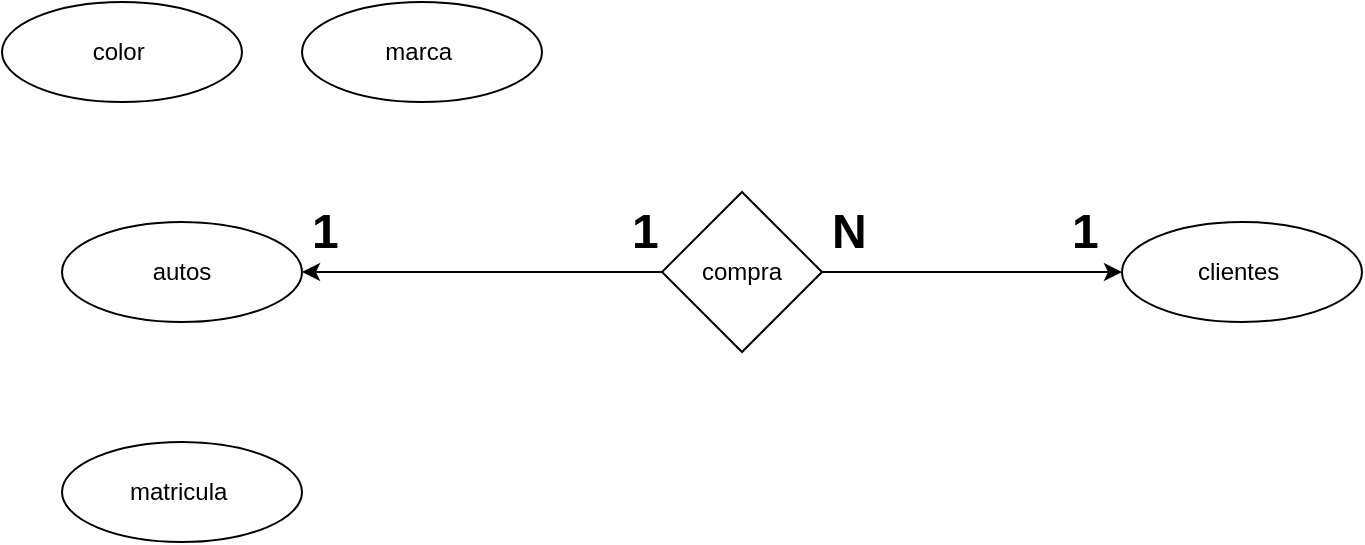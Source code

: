 <mxfile version="21.6.9" type="github">
  <diagram name="Página-1" id="srEtABisUnwO_pUkHepn">
    <mxGraphModel dx="788" dy="935" grid="1" gridSize="10" guides="1" tooltips="1" connect="1" arrows="1" fold="1" page="1" pageScale="1" pageWidth="827" pageHeight="1169" math="0" shadow="0">
      <root>
        <mxCell id="0" />
        <mxCell id="1" parent="0" />
        <mxCell id="EFc2HH0izzV4DEYVuraw-1" value="autos" style="ellipse;whiteSpace=wrap;html=1;" vertex="1" parent="1">
          <mxGeometry x="40" y="550" width="120" height="50" as="geometry" />
        </mxCell>
        <mxCell id="EFc2HH0izzV4DEYVuraw-2" value="clientes&amp;nbsp;" style="ellipse;whiteSpace=wrap;html=1;" vertex="1" parent="1">
          <mxGeometry x="570" y="550" width="120" height="50" as="geometry" />
        </mxCell>
        <mxCell id="EFc2HH0izzV4DEYVuraw-3" value="" style="endArrow=classic;html=1;rounded=0;entryX=0;entryY=0.5;entryDx=0;entryDy=0;" edge="1" parent="1" target="EFc2HH0izzV4DEYVuraw-2">
          <mxGeometry width="50" height="50" relative="1" as="geometry">
            <mxPoint x="420" y="575" as="sourcePoint" />
            <mxPoint x="480" y="800" as="targetPoint" />
          </mxGeometry>
        </mxCell>
        <mxCell id="EFc2HH0izzV4DEYVuraw-4" value="compra" style="rhombus;whiteSpace=wrap;html=1;" vertex="1" parent="1">
          <mxGeometry x="340" y="535" width="80" height="80" as="geometry" />
        </mxCell>
        <mxCell id="EFc2HH0izzV4DEYVuraw-5" value="" style="endArrow=classic;html=1;rounded=0;entryX=1;entryY=0.5;entryDx=0;entryDy=0;exitX=0;exitY=0.5;exitDx=0;exitDy=0;" edge="1" parent="1" source="EFc2HH0izzV4DEYVuraw-4" target="EFc2HH0izzV4DEYVuraw-1">
          <mxGeometry width="50" height="50" relative="1" as="geometry">
            <mxPoint x="420" y="800" as="sourcePoint" />
            <mxPoint x="470" y="750" as="targetPoint" />
          </mxGeometry>
        </mxCell>
        <mxCell id="EFc2HH0izzV4DEYVuraw-6" value="&lt;h1&gt;1&lt;/h1&gt;" style="text;html=1;strokeColor=none;fillColor=none;spacing=5;spacingTop=-20;whiteSpace=wrap;overflow=hidden;rounded=0;" vertex="1" parent="1">
          <mxGeometry x="540" y="535" width="30" height="40" as="geometry" />
        </mxCell>
        <mxCell id="EFc2HH0izzV4DEYVuraw-7" value="&lt;h1&gt;N&lt;/h1&gt;" style="text;html=1;strokeColor=none;fillColor=none;spacing=5;spacingTop=-20;whiteSpace=wrap;overflow=hidden;rounded=0;" vertex="1" parent="1">
          <mxGeometry x="420" y="535" width="30" height="40" as="geometry" />
        </mxCell>
        <mxCell id="EFc2HH0izzV4DEYVuraw-8" value="&lt;h1&gt;1&lt;/h1&gt;" style="text;html=1;strokeColor=none;fillColor=none;spacing=5;spacingTop=-20;whiteSpace=wrap;overflow=hidden;rounded=0;" vertex="1" parent="1">
          <mxGeometry x="160" y="535" width="30" height="40" as="geometry" />
        </mxCell>
        <mxCell id="EFc2HH0izzV4DEYVuraw-9" value="&lt;h1&gt;1&lt;/h1&gt;" style="text;html=1;strokeColor=none;fillColor=none;spacing=5;spacingTop=-20;whiteSpace=wrap;overflow=hidden;rounded=0;" vertex="1" parent="1">
          <mxGeometry x="320" y="535" width="30" height="40" as="geometry" />
        </mxCell>
        <mxCell id="EFc2HH0izzV4DEYVuraw-10" value="color&amp;nbsp;" style="ellipse;whiteSpace=wrap;html=1;" vertex="1" parent="1">
          <mxGeometry x="10" y="440" width="120" height="50" as="geometry" />
        </mxCell>
        <mxCell id="EFc2HH0izzV4DEYVuraw-11" value="marca&amp;nbsp;" style="ellipse;whiteSpace=wrap;html=1;" vertex="1" parent="1">
          <mxGeometry x="160" y="440" width="120" height="50" as="geometry" />
        </mxCell>
        <mxCell id="EFc2HH0izzV4DEYVuraw-12" value="matricula&amp;nbsp;" style="ellipse;whiteSpace=wrap;html=1;" vertex="1" parent="1">
          <mxGeometry x="40" y="660" width="120" height="50" as="geometry" />
        </mxCell>
      </root>
    </mxGraphModel>
  </diagram>
</mxfile>
